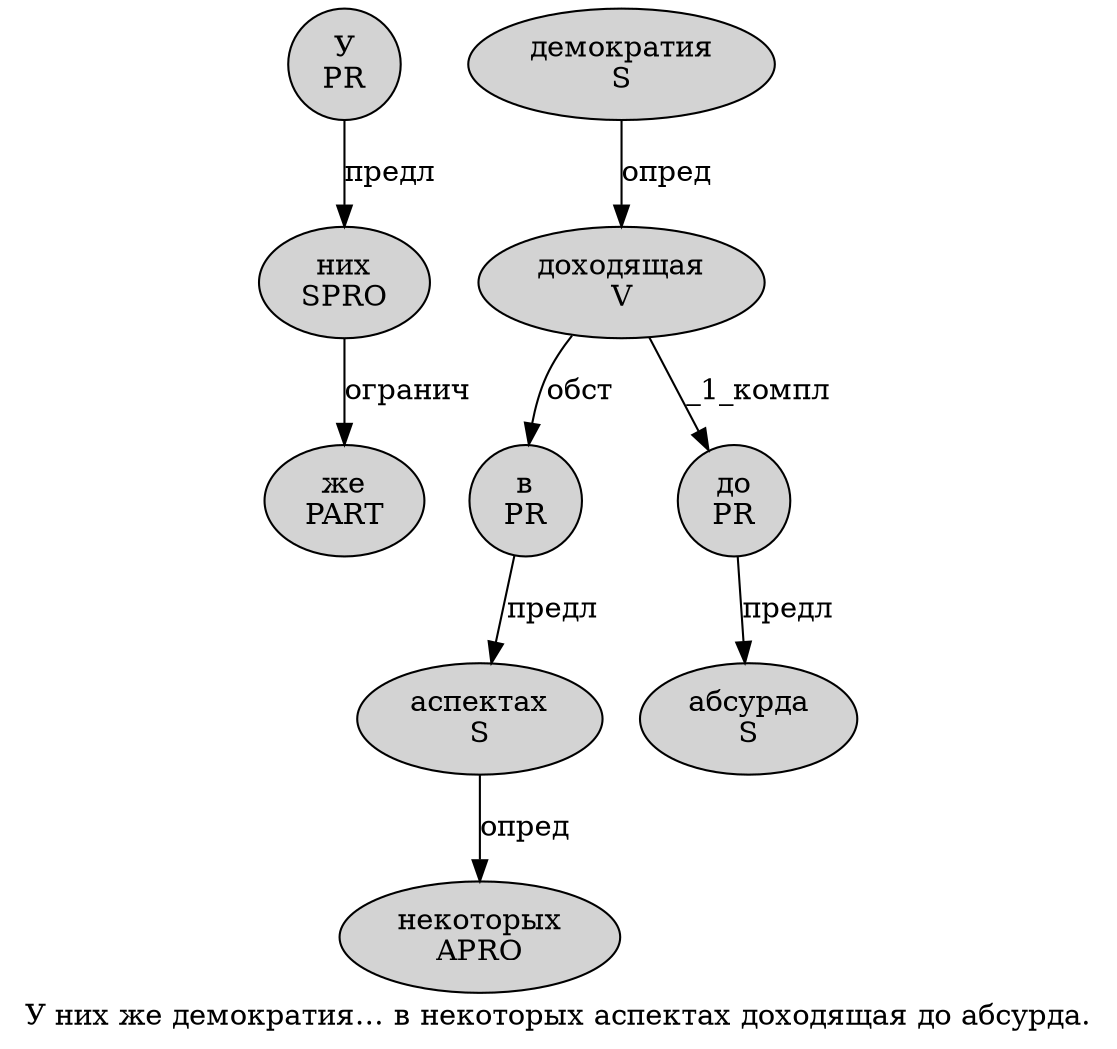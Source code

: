 digraph SENTENCE_3208 {
	graph [label="У них же демократия… в некоторых аспектах доходящая до абсурда."]
	node [style=filled]
		0 [label="У
PR" color="" fillcolor=lightgray penwidth=1 shape=ellipse]
		1 [label="них
SPRO" color="" fillcolor=lightgray penwidth=1 shape=ellipse]
		2 [label="же
PART" color="" fillcolor=lightgray penwidth=1 shape=ellipse]
		3 [label="демократия
S" color="" fillcolor=lightgray penwidth=1 shape=ellipse]
		5 [label="в
PR" color="" fillcolor=lightgray penwidth=1 shape=ellipse]
		6 [label="некоторых
APRO" color="" fillcolor=lightgray penwidth=1 shape=ellipse]
		7 [label="аспектах
S" color="" fillcolor=lightgray penwidth=1 shape=ellipse]
		8 [label="доходящая
V" color="" fillcolor=lightgray penwidth=1 shape=ellipse]
		9 [label="до
PR" color="" fillcolor=lightgray penwidth=1 shape=ellipse]
		10 [label="абсурда
S" color="" fillcolor=lightgray penwidth=1 shape=ellipse]
			1 -> 2 [label="огранич"]
			8 -> 5 [label="обст"]
			8 -> 9 [label="_1_компл"]
			7 -> 6 [label="опред"]
			3 -> 8 [label="опред"]
			5 -> 7 [label="предл"]
			9 -> 10 [label="предл"]
			0 -> 1 [label="предл"]
}